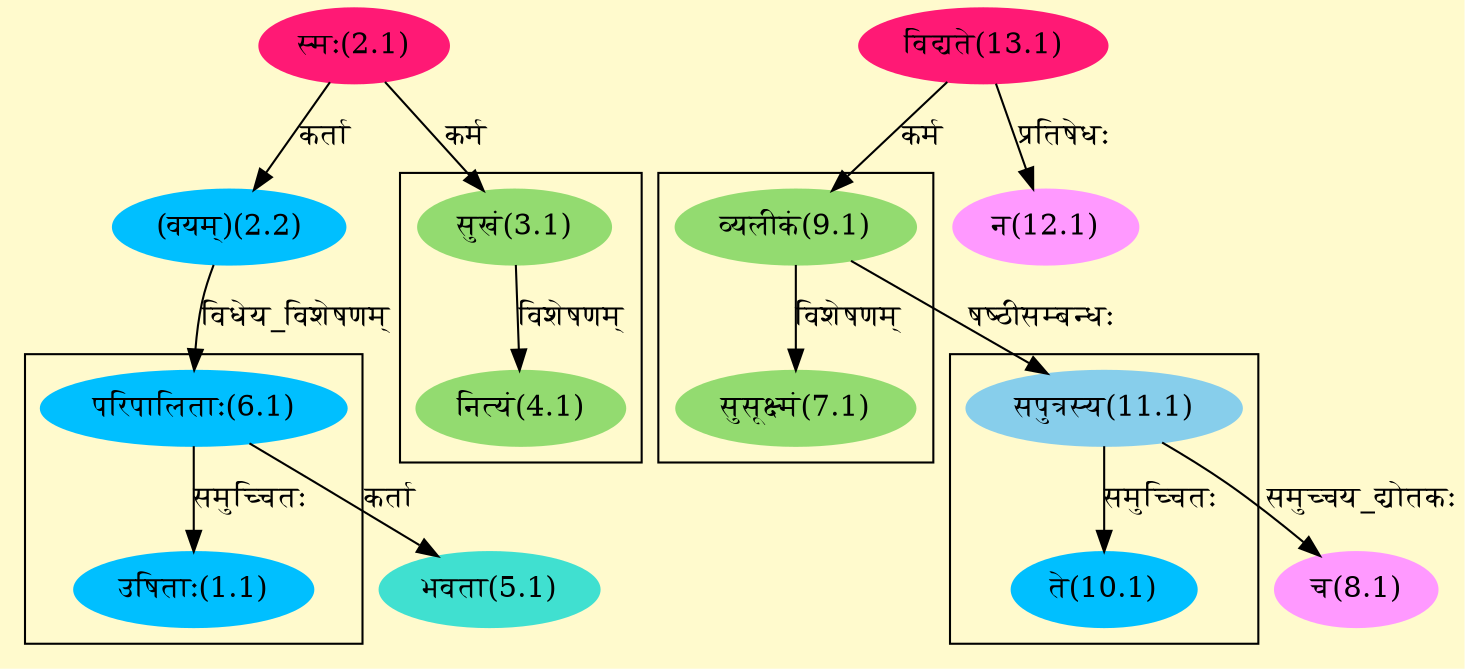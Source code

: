 digraph G{
rankdir=BT;
 compound=true;
 bgcolor="lemonchiffon1";

subgraph cluster_1{
Node1_1 [style=filled, color="#00BFFF" label = "उषिताः(1.1)"]
Node6_1 [style=filled, color="#00BFFF" label = "परिपालिताः(6.1)"]

}

subgraph cluster_2{
Node4_1 [style=filled, color="#93DB70" label = "नित्यं(4.1)"]
Node3_1 [style=filled, color="#93DB70" label = "सुखं(3.1)"]

}

subgraph cluster_3{
Node7_1 [style=filled, color="#93DB70" label = "सुसूक्ष्मं(7.1)"]
Node9_1 [style=filled, color="#93DB70" label = "व्यलीकं(9.1)"]

}

subgraph cluster_4{
Node10_1 [style=filled, color="#00BFFF" label = "ते(10.1)"]
Node11_1 [style=filled, color="#87CEEB" label = "सपुत्रस्य(11.1)"]

}
Node2_1 [style=filled, color="#FF1975" label = "स्मः(2.1)"]
Node2_2 [style=filled, color="#00BFFF" label = "(वयम्)(2.2)"]
Node3_1 [style=filled, color="#93DB70" label = "सुखं(3.1)"]
Node5_1 [style=filled, color="#40E0D0" label = "भवता(5.1)"]
Node6_1 [style=filled, color="#00BFFF" label = "परिपालिताः(6.1)"]
Node8_1 [style=filled, color="#FF99FF" label = "च(8.1)"]
Node11_1 [style=filled, color="#87CEEB" label = "सपुत्रस्य(11.1)"]
Node9_1 [style=filled, color="#93DB70" label = "व्यलीकं(9.1)"]
Node13_1 [style=filled, color="#FF1975" label = "विद्यते(13.1)"]
Node12_1 [style=filled, color="#FF99FF" label = "न(12.1)"]
/* Start of Relations section */

Node1_1 -> Node6_1 [  label="समुच्चितः"  dir="back" ]
Node2_2 -> Node2_1 [  label="कर्ता"  dir="back" ]
Node3_1 -> Node2_1 [  label="कर्म"  dir="back" ]
Node4_1 -> Node3_1 [  label="विशेषणम्"  dir="back" ]
Node5_1 -> Node6_1 [  label="कर्ता"  dir="back" ]
Node6_1 -> Node2_2 [  label="विधेय_विशेषणम्"  dir="back" ]
Node7_1 -> Node9_1 [  label="विशेषणम्"  dir="back" ]
Node8_1 -> Node11_1 [  label="समुच्चय_द्योतकः"  dir="back" ]
Node9_1 -> Node13_1 [  label="कर्म"  dir="back" ]
Node10_1 -> Node11_1 [  label="समुच्चितः"  dir="back" ]
Node11_1 -> Node9_1 [  label="षष्ठीसम्बन्धः"  dir="back" ]
Node12_1 -> Node13_1 [  label="प्रतिषेधः"  dir="back" ]
}
